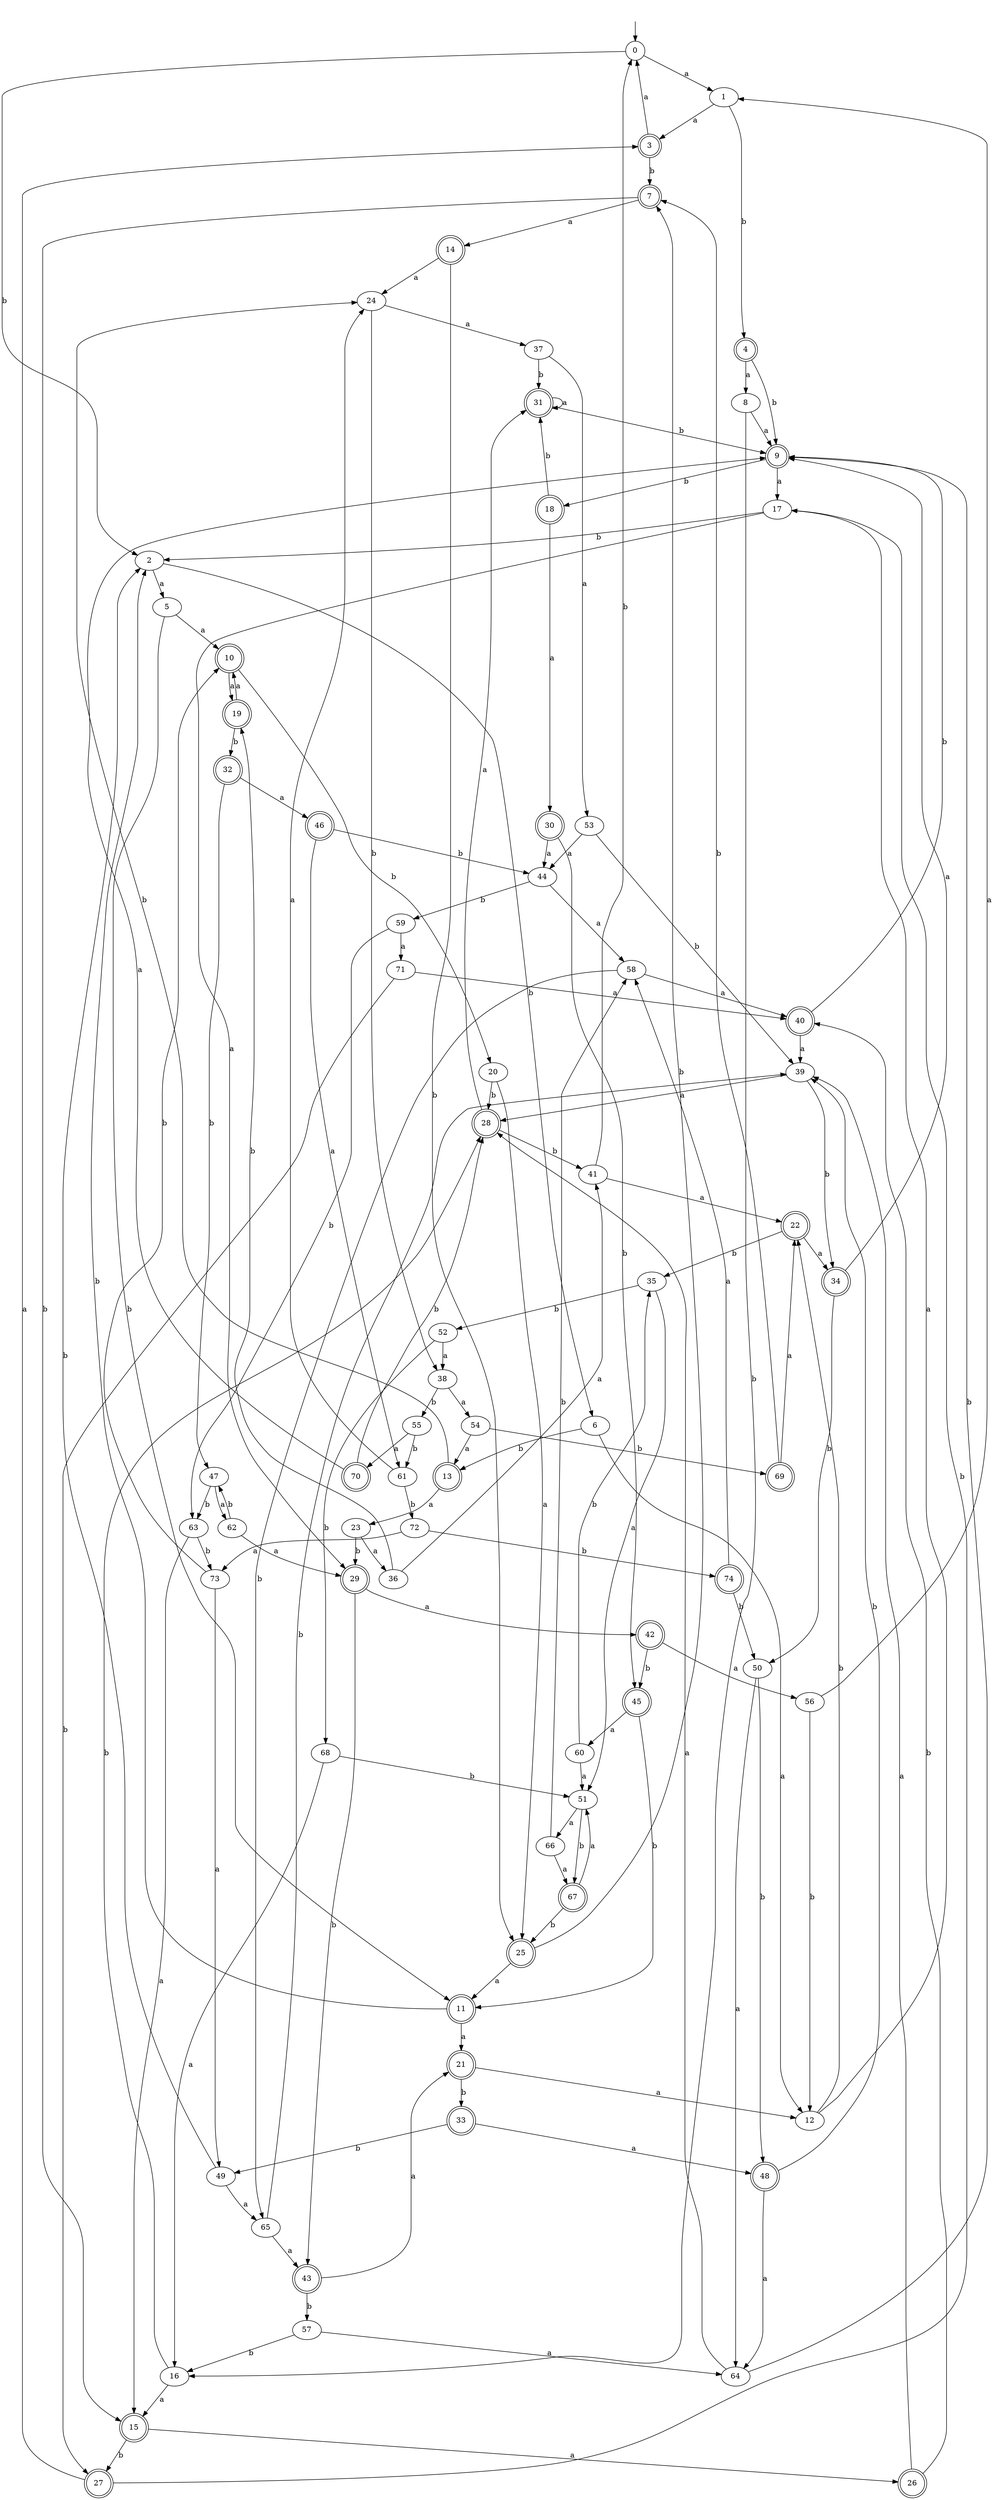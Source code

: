 digraph RandomDFA {
  __start0 [label="", shape=none];
  __start0 -> 0 [label=""];
  0 [shape=circle]
  0 -> 1 [label="a"]
  0 -> 2 [label="b"]
  1
  1 -> 3 [label="a"]
  1 -> 4 [label="b"]
  2
  2 -> 5 [label="a"]
  2 -> 6 [label="b"]
  3 [shape=doublecircle]
  3 -> 0 [label="a"]
  3 -> 7 [label="b"]
  4 [shape=doublecircle]
  4 -> 8 [label="a"]
  4 -> 9 [label="b"]
  5
  5 -> 10 [label="a"]
  5 -> 11 [label="b"]
  6
  6 -> 12 [label="a"]
  6 -> 13 [label="b"]
  7 [shape=doublecircle]
  7 -> 14 [label="a"]
  7 -> 15 [label="b"]
  8
  8 -> 9 [label="a"]
  8 -> 16 [label="b"]
  9 [shape=doublecircle]
  9 -> 17 [label="a"]
  9 -> 18 [label="b"]
  10 [shape=doublecircle]
  10 -> 19 [label="a"]
  10 -> 20 [label="b"]
  11 [shape=doublecircle]
  11 -> 21 [label="a"]
  11 -> 2 [label="b"]
  12
  12 -> 17 [label="a"]
  12 -> 22 [label="b"]
  13 [shape=doublecircle]
  13 -> 23 [label="a"]
  13 -> 24 [label="b"]
  14 [shape=doublecircle]
  14 -> 24 [label="a"]
  14 -> 25 [label="b"]
  15 [shape=doublecircle]
  15 -> 26 [label="a"]
  15 -> 27 [label="b"]
  16
  16 -> 15 [label="a"]
  16 -> 28 [label="b"]
  17
  17 -> 29 [label="a"]
  17 -> 2 [label="b"]
  18 [shape=doublecircle]
  18 -> 30 [label="a"]
  18 -> 31 [label="b"]
  19 [shape=doublecircle]
  19 -> 10 [label="a"]
  19 -> 32 [label="b"]
  20
  20 -> 25 [label="a"]
  20 -> 28 [label="b"]
  21 [shape=doublecircle]
  21 -> 12 [label="a"]
  21 -> 33 [label="b"]
  22 [shape=doublecircle]
  22 -> 34 [label="a"]
  22 -> 35 [label="b"]
  23
  23 -> 36 [label="a"]
  23 -> 29 [label="b"]
  24
  24 -> 37 [label="a"]
  24 -> 38 [label="b"]
  25 [shape=doublecircle]
  25 -> 11 [label="a"]
  25 -> 7 [label="b"]
  26 [shape=doublecircle]
  26 -> 39 [label="a"]
  26 -> 40 [label="b"]
  27 [shape=doublecircle]
  27 -> 3 [label="a"]
  27 -> 17 [label="b"]
  28 [shape=doublecircle]
  28 -> 31 [label="a"]
  28 -> 41 [label="b"]
  29 [shape=doublecircle]
  29 -> 42 [label="a"]
  29 -> 43 [label="b"]
  30 [shape=doublecircle]
  30 -> 44 [label="a"]
  30 -> 45 [label="b"]
  31 [shape=doublecircle]
  31 -> 31 [label="a"]
  31 -> 9 [label="b"]
  32 [shape=doublecircle]
  32 -> 46 [label="a"]
  32 -> 47 [label="b"]
  33 [shape=doublecircle]
  33 -> 48 [label="a"]
  33 -> 49 [label="b"]
  34 [shape=doublecircle]
  34 -> 9 [label="a"]
  34 -> 50 [label="b"]
  35
  35 -> 51 [label="a"]
  35 -> 52 [label="b"]
  36
  36 -> 41 [label="a"]
  36 -> 19 [label="b"]
  37
  37 -> 53 [label="a"]
  37 -> 31 [label="b"]
  38
  38 -> 54 [label="a"]
  38 -> 55 [label="b"]
  39
  39 -> 28 [label="a"]
  39 -> 34 [label="b"]
  40 [shape=doublecircle]
  40 -> 39 [label="a"]
  40 -> 9 [label="b"]
  41
  41 -> 22 [label="a"]
  41 -> 0 [label="b"]
  42 [shape=doublecircle]
  42 -> 56 [label="a"]
  42 -> 45 [label="b"]
  43 [shape=doublecircle]
  43 -> 21 [label="a"]
  43 -> 57 [label="b"]
  44
  44 -> 58 [label="a"]
  44 -> 59 [label="b"]
  45 [shape=doublecircle]
  45 -> 60 [label="a"]
  45 -> 11 [label="b"]
  46 [shape=doublecircle]
  46 -> 61 [label="a"]
  46 -> 44 [label="b"]
  47
  47 -> 62 [label="a"]
  47 -> 63 [label="b"]
  48 [shape=doublecircle]
  48 -> 64 [label="a"]
  48 -> 39 [label="b"]
  49
  49 -> 65 [label="a"]
  49 -> 2 [label="b"]
  50
  50 -> 64 [label="a"]
  50 -> 48 [label="b"]
  51
  51 -> 66 [label="a"]
  51 -> 67 [label="b"]
  52
  52 -> 38 [label="a"]
  52 -> 68 [label="b"]
  53
  53 -> 44 [label="a"]
  53 -> 39 [label="b"]
  54
  54 -> 13 [label="a"]
  54 -> 69 [label="b"]
  55
  55 -> 70 [label="a"]
  55 -> 61 [label="b"]
  56
  56 -> 1 [label="a"]
  56 -> 12 [label="b"]
  57
  57 -> 64 [label="a"]
  57 -> 16 [label="b"]
  58
  58 -> 40 [label="a"]
  58 -> 65 [label="b"]
  59
  59 -> 71 [label="a"]
  59 -> 63 [label="b"]
  60
  60 -> 51 [label="a"]
  60 -> 35 [label="b"]
  61
  61 -> 24 [label="a"]
  61 -> 72 [label="b"]
  62
  62 -> 29 [label="a"]
  62 -> 47 [label="b"]
  63
  63 -> 15 [label="a"]
  63 -> 73 [label="b"]
  64
  64 -> 28 [label="a"]
  64 -> 9 [label="b"]
  65
  65 -> 43 [label="a"]
  65 -> 39 [label="b"]
  66
  66 -> 67 [label="a"]
  66 -> 58 [label="b"]
  67 [shape=doublecircle]
  67 -> 51 [label="a"]
  67 -> 25 [label="b"]
  68
  68 -> 16 [label="a"]
  68 -> 51 [label="b"]
  69 [shape=doublecircle]
  69 -> 22 [label="a"]
  69 -> 7 [label="b"]
  70 [shape=doublecircle]
  70 -> 9 [label="a"]
  70 -> 28 [label="b"]
  71
  71 -> 40 [label="a"]
  71 -> 27 [label="b"]
  72
  72 -> 73 [label="a"]
  72 -> 74 [label="b"]
  73
  73 -> 49 [label="a"]
  73 -> 10 [label="b"]
  74 [shape=doublecircle]
  74 -> 58 [label="a"]
  74 -> 50 [label="b"]
}
